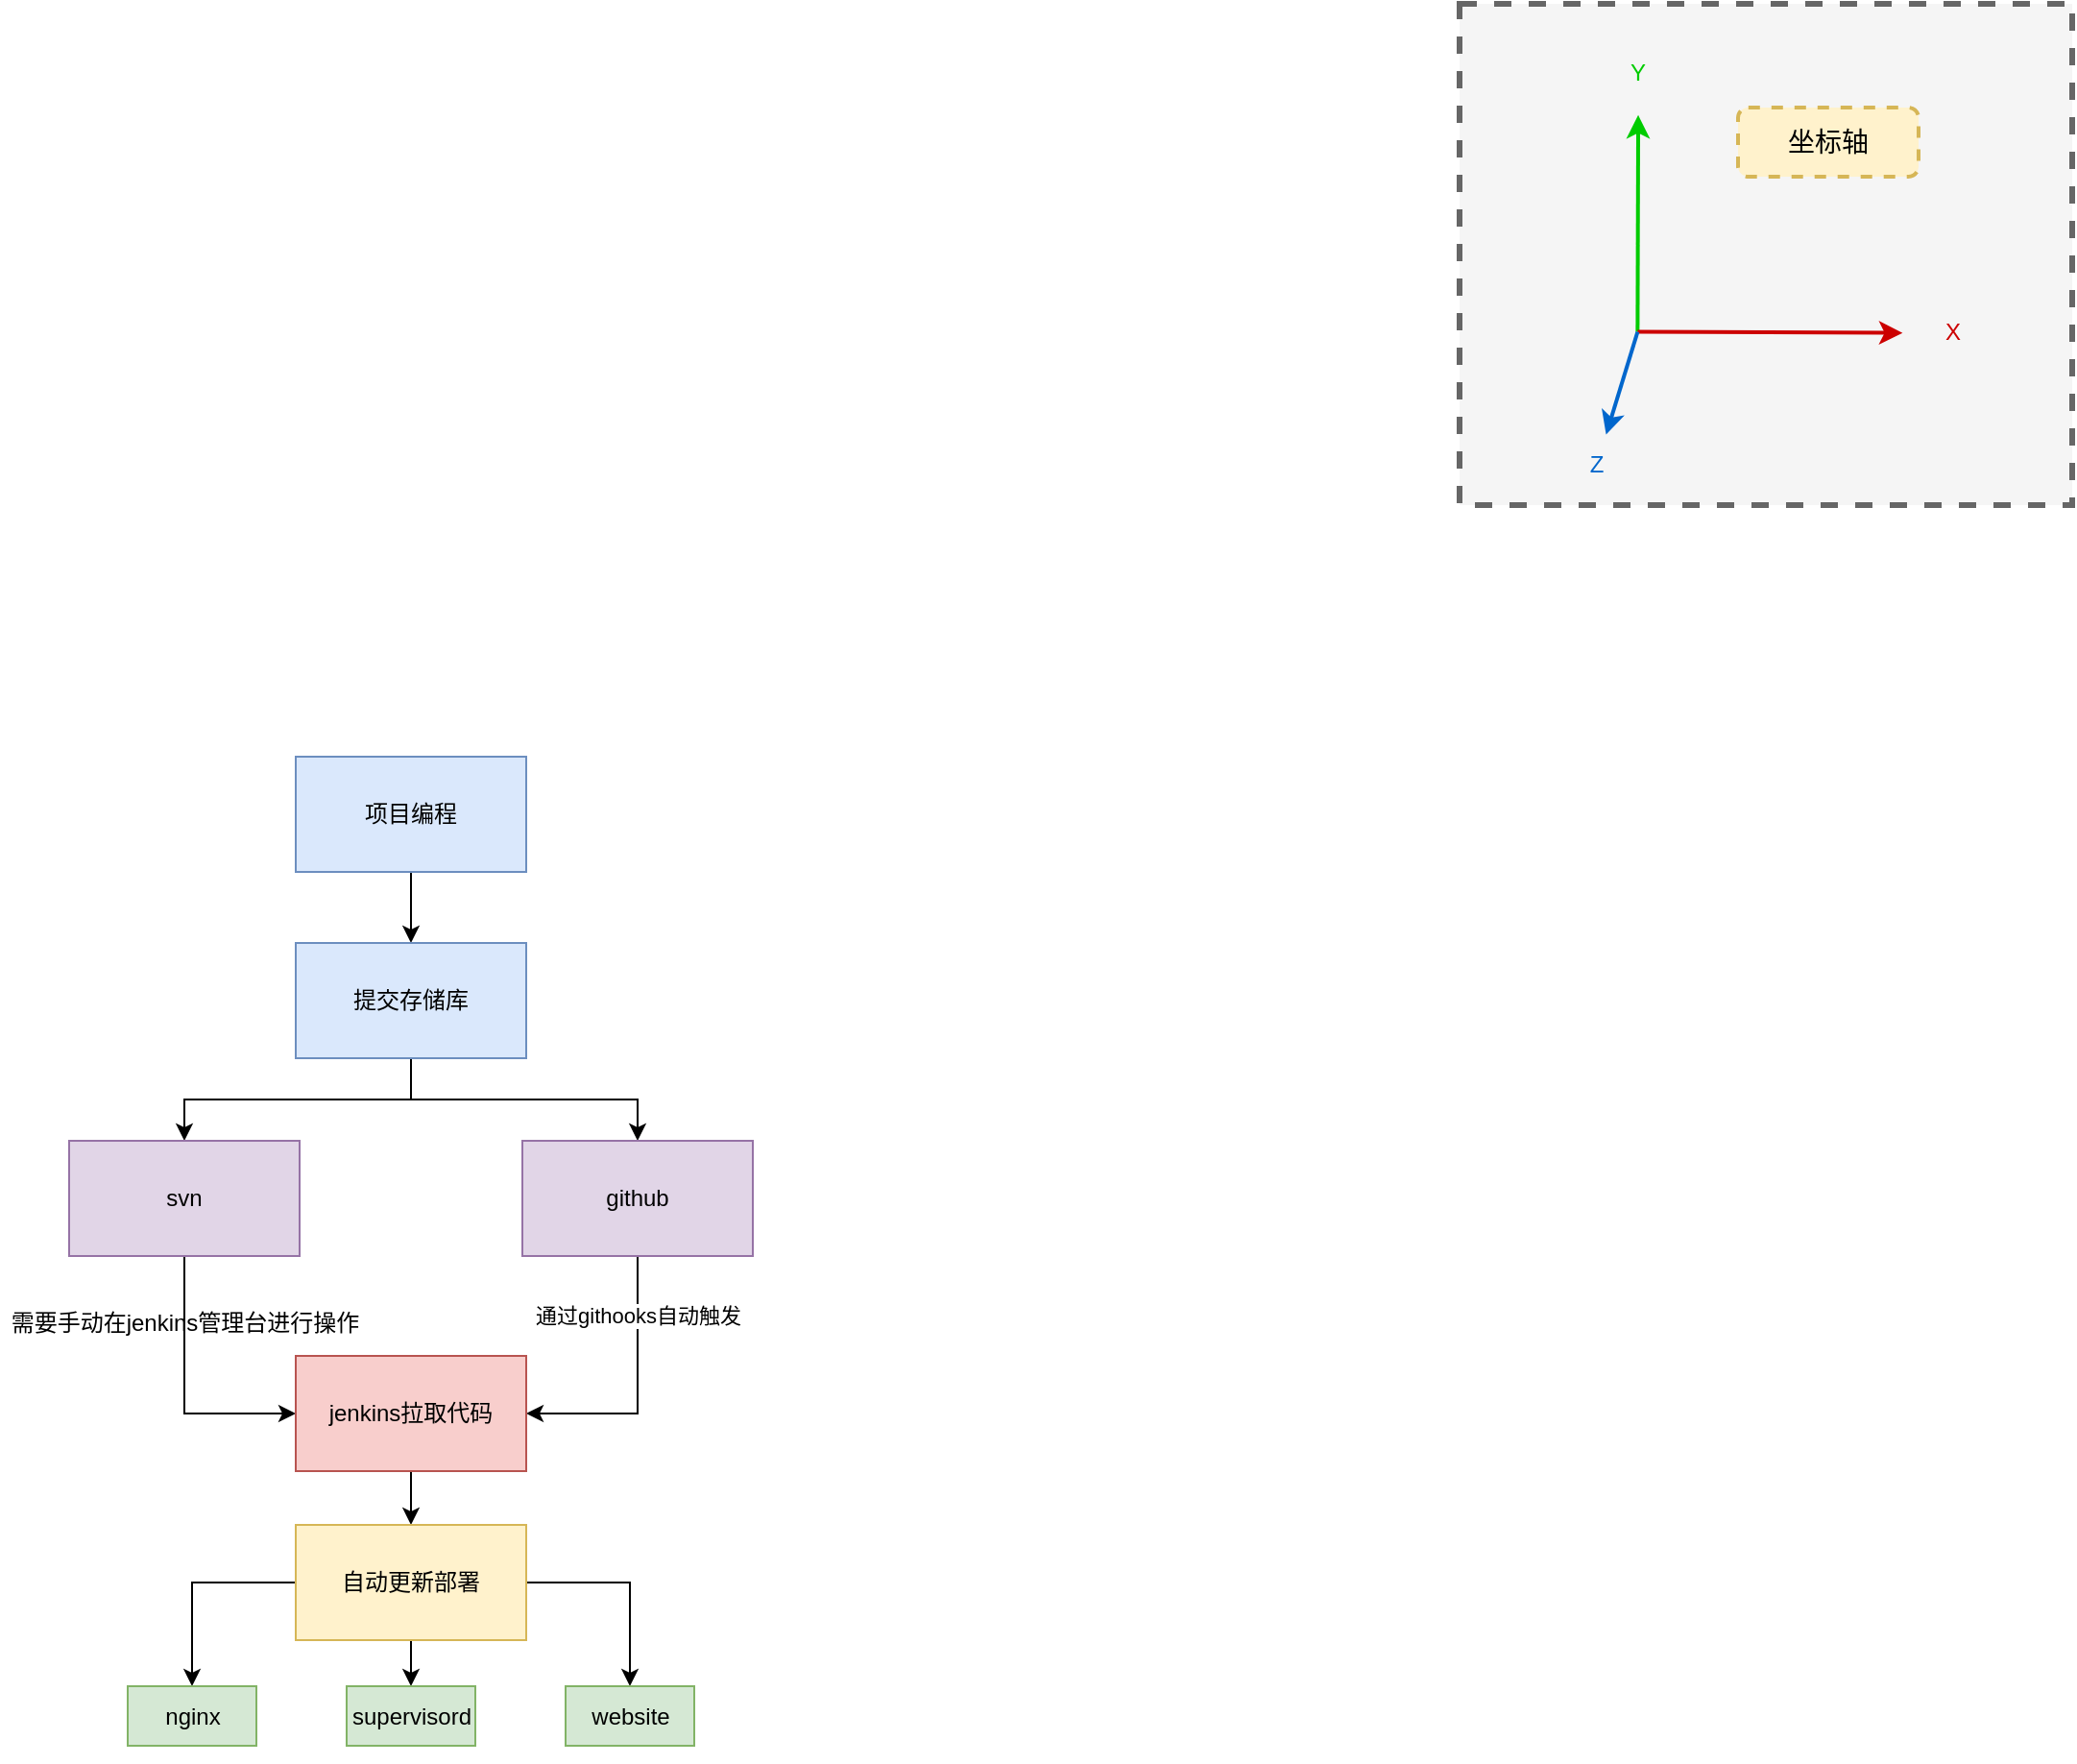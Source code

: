 <mxfile version="14.6.8" type="browser"><diagram id="Nl8FELfLW7HzZCsFtXaV" name="第 1 页"><mxGraphModel dx="2037" dy="1017" grid="0" gridSize="10" guides="1" tooltips="1" connect="1" arrows="1" fold="1" page="1" pageScale="1" pageWidth="827" pageHeight="1169" math="0" shadow="0"><root><mxCell id="0"/><mxCell id="1" parent="0"/><mxCell id="TuN1uZAr3n4l6pzr-YId-5" style="edgeStyle=orthogonalEdgeStyle;rounded=0;orthogonalLoop=1;jettySize=auto;html=1;entryX=0.5;entryY=0;entryDx=0;entryDy=0;" parent="1" source="TuN1uZAr3n4l6pzr-YId-1" target="TuN1uZAr3n4l6pzr-YId-2" edge="1"><mxGeometry relative="1" as="geometry"/></mxCell><mxCell id="TuN1uZAr3n4l6pzr-YId-1" value="项目编程" style="rounded=0;whiteSpace=wrap;html=1;fillColor=#dae8fc;strokeColor=#6c8ebf;" parent="1" vertex="1"><mxGeometry x="340" y="502" width="120" height="60" as="geometry"/></mxCell><mxCell id="TuN1uZAr3n4l6pzr-YId-6" style="edgeStyle=orthogonalEdgeStyle;rounded=0;orthogonalLoop=1;jettySize=auto;html=1;" parent="1" source="TuN1uZAr3n4l6pzr-YId-2" target="TuN1uZAr3n4l6pzr-YId-3" edge="1"><mxGeometry relative="1" as="geometry"/></mxCell><mxCell id="TuN1uZAr3n4l6pzr-YId-7" style="edgeStyle=orthogonalEdgeStyle;rounded=0;orthogonalLoop=1;jettySize=auto;html=1;" parent="1" source="TuN1uZAr3n4l6pzr-YId-2" target="TuN1uZAr3n4l6pzr-YId-4" edge="1"><mxGeometry relative="1" as="geometry"/></mxCell><mxCell id="TuN1uZAr3n4l6pzr-YId-2" value="提交存储库" style="rounded=0;whiteSpace=wrap;html=1;fillColor=#dae8fc;strokeColor=#6c8ebf;" parent="1" vertex="1"><mxGeometry x="340" y="599" width="120" height="60" as="geometry"/></mxCell><mxCell id="TuN1uZAr3n4l6pzr-YId-9" style="edgeStyle=orthogonalEdgeStyle;rounded=0;orthogonalLoop=1;jettySize=auto;html=1;entryX=0;entryY=0.5;entryDx=0;entryDy=0;" parent="1" source="TuN1uZAr3n4l6pzr-YId-3" target="TuN1uZAr3n4l6pzr-YId-8" edge="1"><mxGeometry relative="1" as="geometry"/></mxCell><mxCell id="TuN1uZAr3n4l6pzr-YId-3" value="svn" style="rounded=0;whiteSpace=wrap;html=1;fillColor=#e1d5e7;strokeColor=#9673a6;" parent="1" vertex="1"><mxGeometry x="222" y="702" width="120" height="60" as="geometry"/></mxCell><mxCell id="TuN1uZAr3n4l6pzr-YId-11" style="edgeStyle=orthogonalEdgeStyle;rounded=0;orthogonalLoop=1;jettySize=auto;html=1;entryX=1;entryY=0.5;entryDx=0;entryDy=0;" parent="1" source="TuN1uZAr3n4l6pzr-YId-4" target="TuN1uZAr3n4l6pzr-YId-8" edge="1"><mxGeometry relative="1" as="geometry"/></mxCell><mxCell id="TuN1uZAr3n4l6pzr-YId-12" value="通过githooks自动触发" style="edgeLabel;html=1;align=center;verticalAlign=middle;resizable=0;points=[];" parent="TuN1uZAr3n4l6pzr-YId-11" vertex="1" connectable="0"><mxGeometry x="-0.557" relative="1" as="geometry"><mxPoint as="offset"/></mxGeometry></mxCell><mxCell id="TuN1uZAr3n4l6pzr-YId-4" value="github" style="rounded=0;whiteSpace=wrap;html=1;fillColor=#e1d5e7;strokeColor=#9673a6;" parent="1" vertex="1"><mxGeometry x="458" y="702" width="120" height="60" as="geometry"/></mxCell><mxCell id="TuN1uZAr3n4l6pzr-YId-14" style="edgeStyle=orthogonalEdgeStyle;rounded=0;orthogonalLoop=1;jettySize=auto;html=1;entryX=0.5;entryY=0;entryDx=0;entryDy=0;" parent="1" source="TuN1uZAr3n4l6pzr-YId-8" target="TuN1uZAr3n4l6pzr-YId-13" edge="1"><mxGeometry relative="1" as="geometry"/></mxCell><mxCell id="TuN1uZAr3n4l6pzr-YId-8" value="jenkins拉取代码" style="rounded=0;whiteSpace=wrap;html=1;fillColor=#f8cecc;strokeColor=#b85450;" parent="1" vertex="1"><mxGeometry x="340" y="814" width="120" height="60" as="geometry"/></mxCell><mxCell id="TuN1uZAr3n4l6pzr-YId-10" value="需要手动在jenkins管理台进行操作" style="text;html=1;strokeColor=none;fillColor=none;align=center;verticalAlign=middle;whiteSpace=wrap;rounded=0;" parent="1" vertex="1"><mxGeometry x="186.5" y="787" width="191" height="20" as="geometry"/></mxCell><mxCell id="TuN1uZAr3n4l6pzr-YId-19" style="edgeStyle=orthogonalEdgeStyle;rounded=0;orthogonalLoop=1;jettySize=auto;html=1;entryX=0.5;entryY=0;entryDx=0;entryDy=0;" parent="1" source="TuN1uZAr3n4l6pzr-YId-13" target="TuN1uZAr3n4l6pzr-YId-16" edge="1"><mxGeometry relative="1" as="geometry"/></mxCell><mxCell id="TuN1uZAr3n4l6pzr-YId-20" style="edgeStyle=orthogonalEdgeStyle;rounded=0;orthogonalLoop=1;jettySize=auto;html=1;entryX=0.5;entryY=0;entryDx=0;entryDy=0;" parent="1" source="TuN1uZAr3n4l6pzr-YId-13" target="TuN1uZAr3n4l6pzr-YId-15" edge="1"><mxGeometry relative="1" as="geometry"/></mxCell><mxCell id="TuN1uZAr3n4l6pzr-YId-21" style="edgeStyle=orthogonalEdgeStyle;rounded=0;orthogonalLoop=1;jettySize=auto;html=1;entryX=0.5;entryY=0;entryDx=0;entryDy=0;" parent="1" source="TuN1uZAr3n4l6pzr-YId-13" target="TuN1uZAr3n4l6pzr-YId-17" edge="1"><mxGeometry relative="1" as="geometry"/></mxCell><mxCell id="TuN1uZAr3n4l6pzr-YId-13" value="自动更新部署" style="rounded=0;whiteSpace=wrap;html=1;fillColor=#fff2cc;strokeColor=#d6b656;" parent="1" vertex="1"><mxGeometry x="340" y="902" width="120" height="60" as="geometry"/></mxCell><mxCell id="TuN1uZAr3n4l6pzr-YId-15" value="nginx" style="rounded=0;whiteSpace=wrap;html=1;fillColor=#d5e8d4;strokeColor=#82b366;" parent="1" vertex="1"><mxGeometry x="252.5" y="986" width="67" height="31" as="geometry"/></mxCell><mxCell id="TuN1uZAr3n4l6pzr-YId-16" value="supervisord" style="rounded=0;whiteSpace=wrap;html=1;fillColor=#d5e8d4;strokeColor=#82b366;" parent="1" vertex="1"><mxGeometry x="366.5" y="986" width="67" height="31" as="geometry"/></mxCell><mxCell id="TuN1uZAr3n4l6pzr-YId-17" value="website" style="rounded=0;whiteSpace=wrap;html=1;fillColor=#d5e8d4;strokeColor=#82b366;" parent="1" vertex="1"><mxGeometry x="480.5" y="986" width="67" height="31" as="geometry"/></mxCell><mxCell id="TuN1uZAr3n4l6pzr-YId-18" style="edgeStyle=orthogonalEdgeStyle;rounded=0;orthogonalLoop=1;jettySize=auto;html=1;exitX=0.5;exitY=1;exitDx=0;exitDy=0;" parent="1" source="TuN1uZAr3n4l6pzr-YId-16" target="TuN1uZAr3n4l6pzr-YId-16" edge="1"><mxGeometry relative="1" as="geometry"/></mxCell><mxCell id="Kr-YDFpH-R0bFkdSZmPN-9" value="" style="rounded=0;whiteSpace=wrap;html=1;fillColor=#f5f5f5;strokeColor=#666666;fontColor=#333333;dashed=1;strokeWidth=3;" parent="1" vertex="1"><mxGeometry x="946" y="110" width="319" height="261" as="geometry"/></mxCell><mxCell id="Kr-YDFpH-R0bFkdSZmPN-11" value="坐标轴" style="rounded=1;whiteSpace=wrap;html=1;dashed=1;align=center;verticalAlign=middle;fontSize=14;strokeWidth=2;fillColor=#fff2cc;strokeColor=#d6b656;" parent="1" vertex="1"><mxGeometry x="1091" y="164" width="94" height="36" as="geometry"/></mxCell><mxCell id="Kr-YDFpH-R0bFkdSZmPN-13" value="" style="group" parent="1" vertex="1" connectable="0"><mxGeometry x="998" y="124" width="231" height="241" as="geometry"/></mxCell><mxCell id="Kr-YDFpH-R0bFkdSZmPN-1" value="" style="endArrow=classic;html=1;entryX=0.5;entryY=1;entryDx=0;entryDy=0;fillColor=#d5e8d4;strokeColor=#00CC00;strokeWidth=2;" parent="Kr-YDFpH-R0bFkdSZmPN-13" target="Kr-YDFpH-R0bFkdSZmPN-5" edge="1"><mxGeometry x="-31.96" y="-21.162" width="72.637" height="66.132" as="geometry"><mxPoint x="40.695" y="156.788" as="sourcePoint"/><mxPoint x="40.695" y="28.788" as="targetPoint"/></mxGeometry></mxCell><mxCell id="Kr-YDFpH-R0bFkdSZmPN-2" value="" style="endArrow=classic;html=1;strokeColor=#CC0000;strokeWidth=2;" parent="Kr-YDFpH-R0bFkdSZmPN-13" target="Kr-YDFpH-R0bFkdSZmPN-4" edge="1"><mxGeometry x="-31.96" y="-21.162" width="72.637" height="66.132" as="geometry"><mxPoint x="40.695" y="156.788" as="sourcePoint"/><mxPoint x="233.019" y="156.788" as="targetPoint"/></mxGeometry></mxCell><mxCell id="Kr-YDFpH-R0bFkdSZmPN-3" value="" style="endArrow=classic;html=1;strokeColor=#0066CC;strokeWidth=2;" parent="Kr-YDFpH-R0bFkdSZmPN-13" target="Kr-YDFpH-R0bFkdSZmPN-6" edge="1"><mxGeometry x="-31.96" y="-21.162" width="72.637" height="66.132" as="geometry"><mxPoint x="40.695" y="156.788" as="sourcePoint"/><mxPoint x="10.778" y="250.446" as="targetPoint"/></mxGeometry></mxCell><mxCell id="Kr-YDFpH-R0bFkdSZmPN-4" value="&lt;font color=&quot;#cc0000&quot;&gt;X&lt;/font&gt;" style="text;html=1;strokeColor=none;fillColor=none;align=center;verticalAlign=middle;whiteSpace=wrap;rounded=0;strokeWidth=2;" parent="Kr-YDFpH-R0bFkdSZmPN-13" vertex="1"><mxGeometry x="178.687" y="132.265" width="52.313" height="50.34" as="geometry"/></mxCell><mxCell id="Kr-YDFpH-R0bFkdSZmPN-5" value="&lt;font color=&quot;#00cc00&quot;&gt;Y&lt;/font&gt;" style="text;html=1;strokeColor=none;fillColor=none;align=center;verticalAlign=middle;whiteSpace=wrap;rounded=0;" parent="Kr-YDFpH-R0bFkdSZmPN-13" vertex="1"><mxGeometry x="15.98" width="50.105" height="43.925" as="geometry"/></mxCell><mxCell id="Kr-YDFpH-R0bFkdSZmPN-6" value="&lt;font color=&quot;#0066cc&quot;&gt;Z&lt;/font&gt;" style="text;html=1;strokeColor=none;fillColor=none;align=center;verticalAlign=middle;whiteSpace=wrap;rounded=0;strokeWidth=2;" parent="Kr-YDFpH-R0bFkdSZmPN-13" vertex="1"><mxGeometry y="210.301" width="39.224" height="30.699" as="geometry"/></mxCell></root></mxGraphModel></diagram></mxfile>